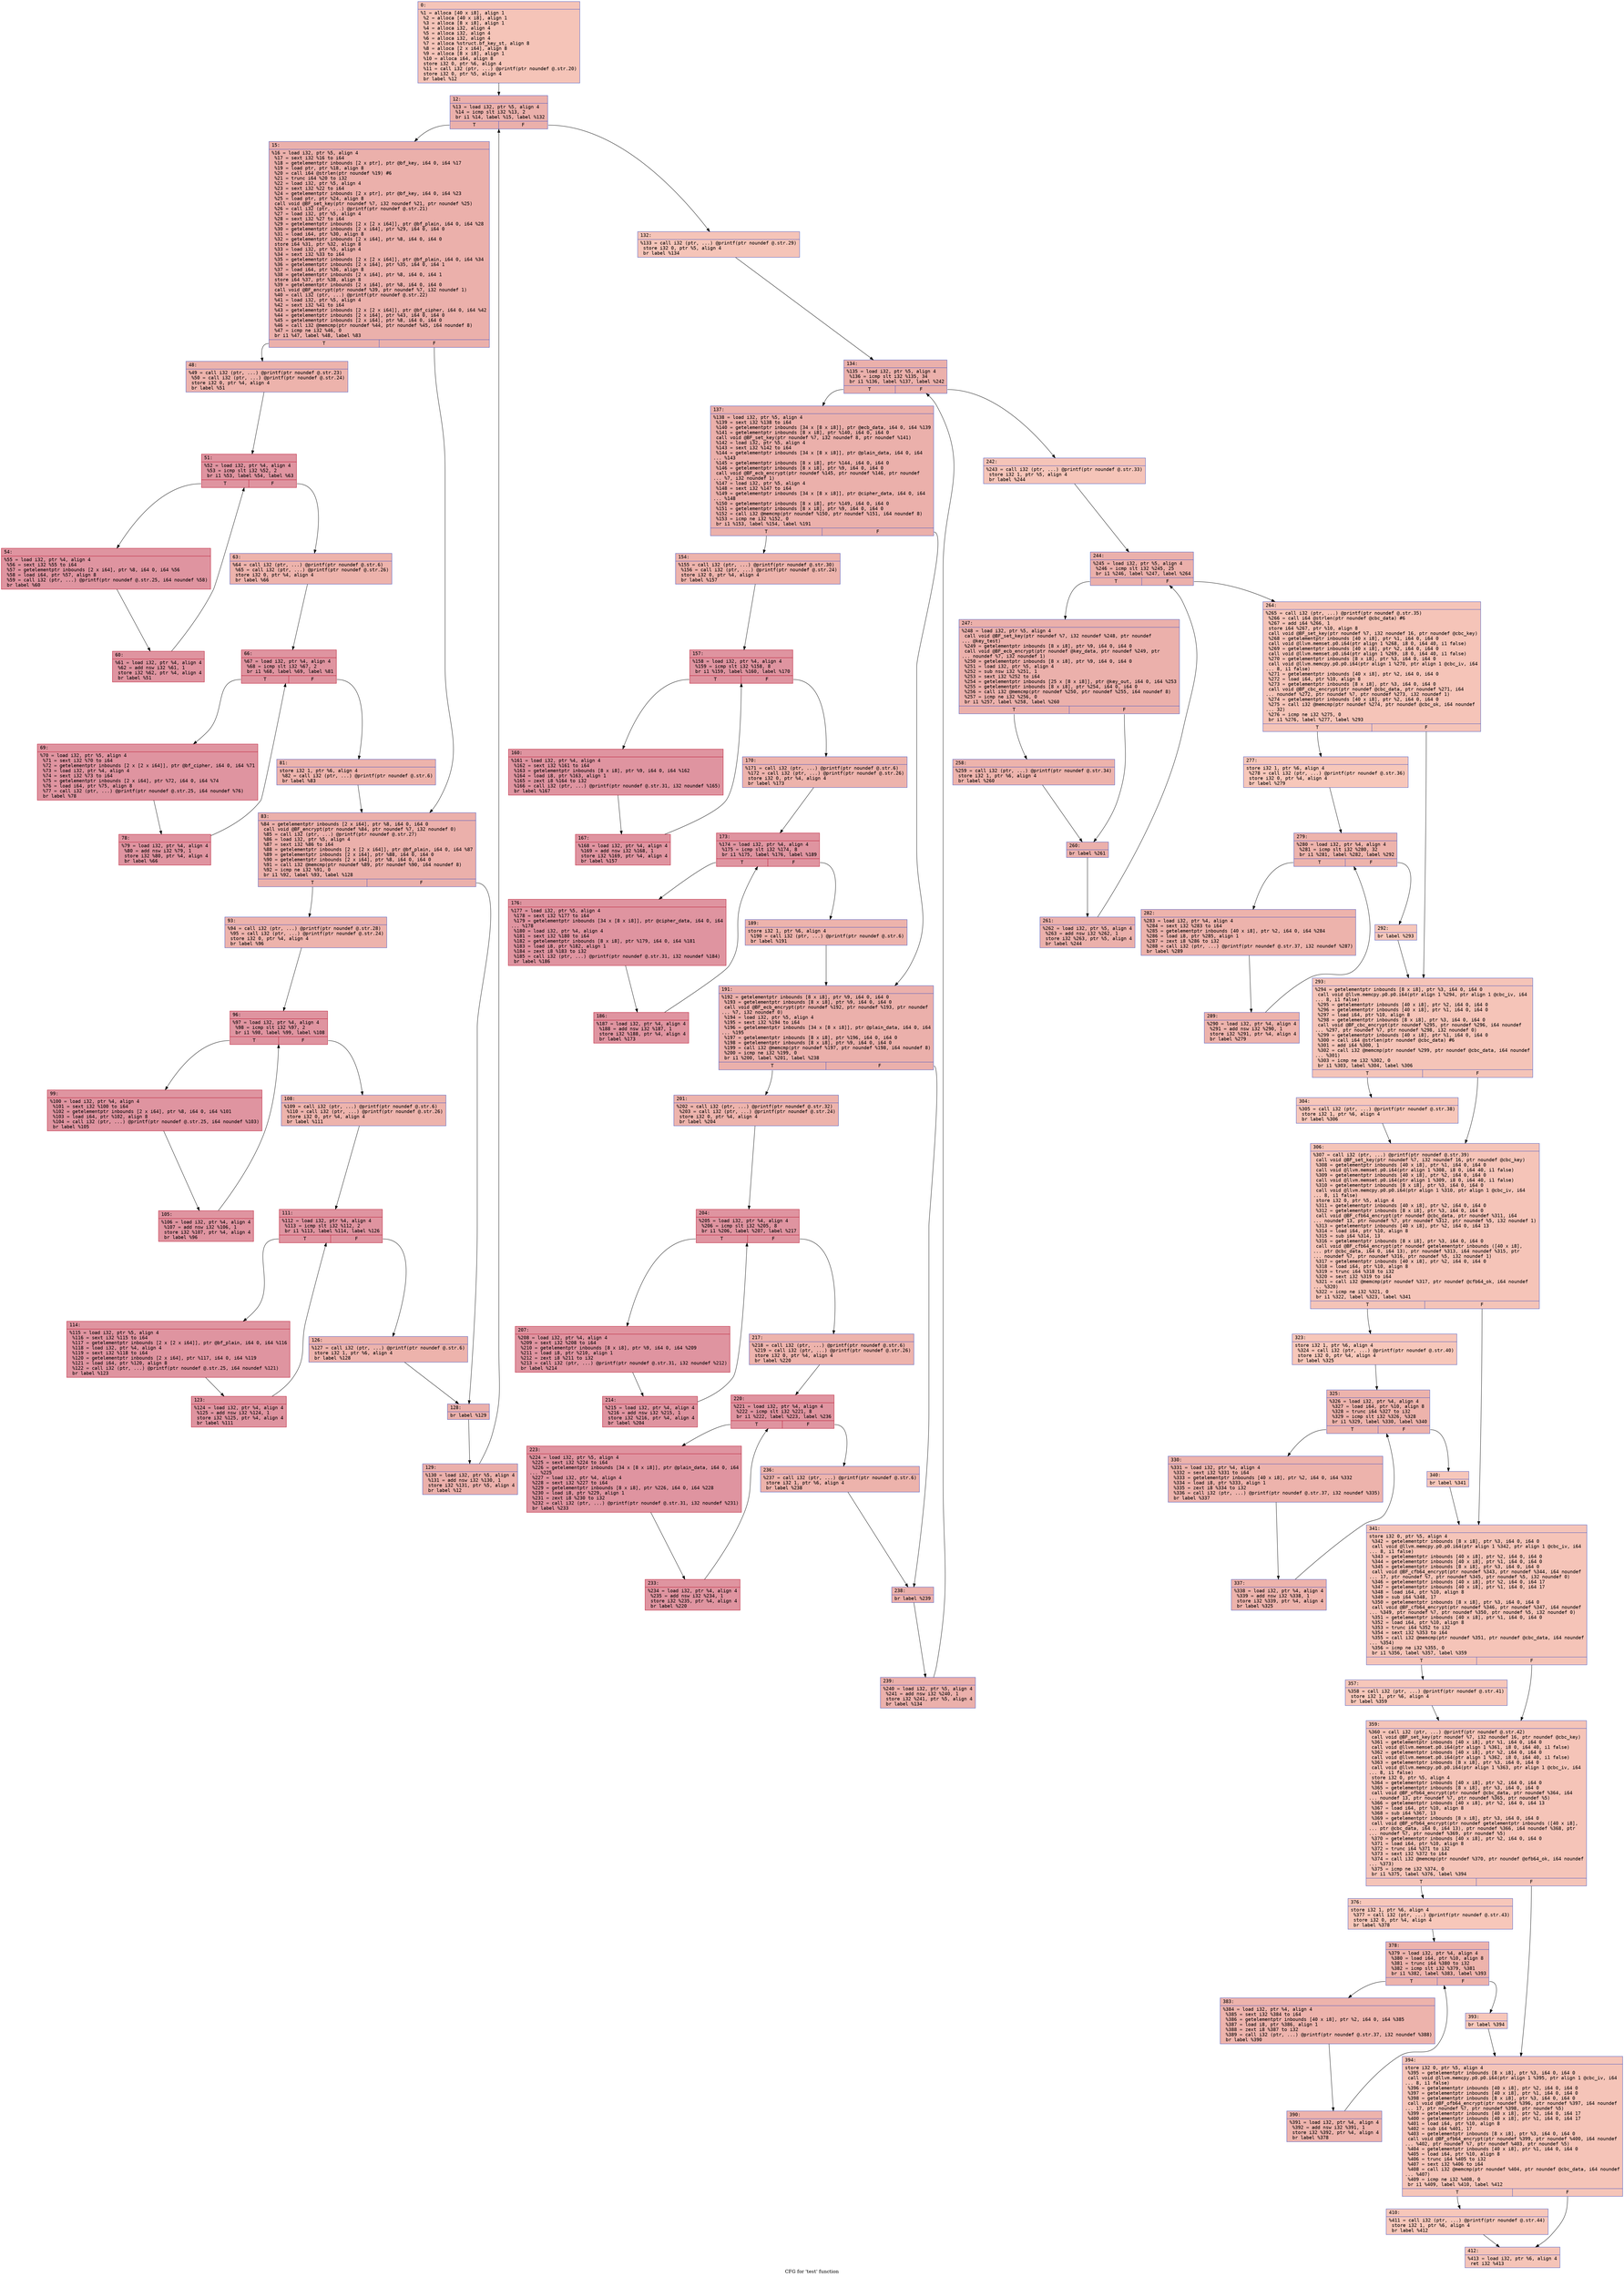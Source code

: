 digraph "CFG for 'test' function" {
	label="CFG for 'test' function";

	Node0x6000020972f0 [shape=record,color="#3d50c3ff", style=filled, fillcolor="#e97a5f70" fontname="Courier",label="{0:\l|  %1 = alloca [40 x i8], align 1\l  %2 = alloca [40 x i8], align 1\l  %3 = alloca [8 x i8], align 1\l  %4 = alloca i32, align 4\l  %5 = alloca i32, align 4\l  %6 = alloca i32, align 4\l  %7 = alloca %struct.bf_key_st, align 8\l  %8 = alloca [2 x i64], align 8\l  %9 = alloca [8 x i8], align 1\l  %10 = alloca i64, align 8\l  store i32 0, ptr %6, align 4\l  %11 = call i32 (ptr, ...) @printf(ptr noundef @.str.20)\l  store i32 0, ptr %5, align 4\l  br label %12\l}"];
	Node0x6000020972f0 -> Node0x600002097340[tooltip="0 -> 12\nProbability 100.00%" ];
	Node0x600002097340 [shape=record,color="#3d50c3ff", style=filled, fillcolor="#d24b4070" fontname="Courier",label="{12:\l|  %13 = load i32, ptr %5, align 4\l  %14 = icmp slt i32 %13, 2\l  br i1 %14, label %15, label %132\l|{<s0>T|<s1>F}}"];
	Node0x600002097340:s0 -> Node0x600002097390[tooltip="12 -> 15\nProbability 96.88%" ];
	Node0x600002097340:s1 -> Node0x600002097a70[tooltip="12 -> 132\nProbability 3.12%" ];
	Node0x600002097390 [shape=record,color="#3d50c3ff", style=filled, fillcolor="#d24b4070" fontname="Courier",label="{15:\l|  %16 = load i32, ptr %5, align 4\l  %17 = sext i32 %16 to i64\l  %18 = getelementptr inbounds [2 x ptr], ptr @bf_key, i64 0, i64 %17\l  %19 = load ptr, ptr %18, align 8\l  %20 = call i64 @strlen(ptr noundef %19) #6\l  %21 = trunc i64 %20 to i32\l  %22 = load i32, ptr %5, align 4\l  %23 = sext i32 %22 to i64\l  %24 = getelementptr inbounds [2 x ptr], ptr @bf_key, i64 0, i64 %23\l  %25 = load ptr, ptr %24, align 8\l  call void @BF_set_key(ptr noundef %7, i32 noundef %21, ptr noundef %25)\l  %26 = call i32 (ptr, ...) @printf(ptr noundef @.str.21)\l  %27 = load i32, ptr %5, align 4\l  %28 = sext i32 %27 to i64\l  %29 = getelementptr inbounds [2 x [2 x i64]], ptr @bf_plain, i64 0, i64 %28\l  %30 = getelementptr inbounds [2 x i64], ptr %29, i64 0, i64 0\l  %31 = load i64, ptr %30, align 8\l  %32 = getelementptr inbounds [2 x i64], ptr %8, i64 0, i64 0\l  store i64 %31, ptr %32, align 8\l  %33 = load i32, ptr %5, align 4\l  %34 = sext i32 %33 to i64\l  %35 = getelementptr inbounds [2 x [2 x i64]], ptr @bf_plain, i64 0, i64 %34\l  %36 = getelementptr inbounds [2 x i64], ptr %35, i64 0, i64 1\l  %37 = load i64, ptr %36, align 8\l  %38 = getelementptr inbounds [2 x i64], ptr %8, i64 0, i64 1\l  store i64 %37, ptr %38, align 8\l  %39 = getelementptr inbounds [2 x i64], ptr %8, i64 0, i64 0\l  call void @BF_encrypt(ptr noundef %39, ptr noundef %7, i32 noundef 1)\l  %40 = call i32 (ptr, ...) @printf(ptr noundef @.str.22)\l  %41 = load i32, ptr %5, align 4\l  %42 = sext i32 %41 to i64\l  %43 = getelementptr inbounds [2 x [2 x i64]], ptr @bf_cipher, i64 0, i64 %42\l  %44 = getelementptr inbounds [2 x i64], ptr %43, i64 0, i64 0\l  %45 = getelementptr inbounds [2 x i64], ptr %8, i64 0, i64 0\l  %46 = call i32 @memcmp(ptr noundef %44, ptr noundef %45, i64 noundef 8)\l  %47 = icmp ne i32 %46, 0\l  br i1 %47, label %48, label %83\l|{<s0>T|<s1>F}}"];
	Node0x600002097390:s0 -> Node0x6000020973e0[tooltip="15 -> 48\nProbability 62.50%" ];
	Node0x600002097390:s1 -> Node0x6000020976b0[tooltip="15 -> 83\nProbability 37.50%" ];
	Node0x6000020973e0 [shape=record,color="#3d50c3ff", style=filled, fillcolor="#d6524470" fontname="Courier",label="{48:\l|  %49 = call i32 (ptr, ...) @printf(ptr noundef @.str.23)\l  %50 = call i32 (ptr, ...) @printf(ptr noundef @.str.24)\l  store i32 0, ptr %4, align 4\l  br label %51\l}"];
	Node0x6000020973e0 -> Node0x600002097430[tooltip="48 -> 51\nProbability 100.00%" ];
	Node0x600002097430 [shape=record,color="#b70d28ff", style=filled, fillcolor="#b70d2870" fontname="Courier",label="{51:\l|  %52 = load i32, ptr %4, align 4\l  %53 = icmp slt i32 %52, 2\l  br i1 %53, label %54, label %63\l|{<s0>T|<s1>F}}"];
	Node0x600002097430:s0 -> Node0x600002097480[tooltip="51 -> 54\nProbability 96.88%" ];
	Node0x600002097430:s1 -> Node0x600002097520[tooltip="51 -> 63\nProbability 3.12%" ];
	Node0x600002097480 [shape=record,color="#b70d28ff", style=filled, fillcolor="#b70d2870" fontname="Courier",label="{54:\l|  %55 = load i32, ptr %4, align 4\l  %56 = sext i32 %55 to i64\l  %57 = getelementptr inbounds [2 x i64], ptr %8, i64 0, i64 %56\l  %58 = load i64, ptr %57, align 8\l  %59 = call i32 (ptr, ...) @printf(ptr noundef @.str.25, i64 noundef %58)\l  br label %60\l}"];
	Node0x600002097480 -> Node0x6000020974d0[tooltip="54 -> 60\nProbability 100.00%" ];
	Node0x6000020974d0 [shape=record,color="#b70d28ff", style=filled, fillcolor="#b70d2870" fontname="Courier",label="{60:\l|  %61 = load i32, ptr %4, align 4\l  %62 = add nsw i32 %61, 1\l  store i32 %62, ptr %4, align 4\l  br label %51\l}"];
	Node0x6000020974d0 -> Node0x600002097430[tooltip="60 -> 51\nProbability 100.00%" ];
	Node0x600002097520 [shape=record,color="#3d50c3ff", style=filled, fillcolor="#d6524470" fontname="Courier",label="{63:\l|  %64 = call i32 (ptr, ...) @printf(ptr noundef @.str.6)\l  %65 = call i32 (ptr, ...) @printf(ptr noundef @.str.26)\l  store i32 0, ptr %4, align 4\l  br label %66\l}"];
	Node0x600002097520 -> Node0x600002097570[tooltip="63 -> 66\nProbability 100.00%" ];
	Node0x600002097570 [shape=record,color="#b70d28ff", style=filled, fillcolor="#b70d2870" fontname="Courier",label="{66:\l|  %67 = load i32, ptr %4, align 4\l  %68 = icmp slt i32 %67, 2\l  br i1 %68, label %69, label %81\l|{<s0>T|<s1>F}}"];
	Node0x600002097570:s0 -> Node0x6000020975c0[tooltip="66 -> 69\nProbability 96.88%" ];
	Node0x600002097570:s1 -> Node0x600002097660[tooltip="66 -> 81\nProbability 3.12%" ];
	Node0x6000020975c0 [shape=record,color="#b70d28ff", style=filled, fillcolor="#b70d2870" fontname="Courier",label="{69:\l|  %70 = load i32, ptr %5, align 4\l  %71 = sext i32 %70 to i64\l  %72 = getelementptr inbounds [2 x [2 x i64]], ptr @bf_cipher, i64 0, i64 %71\l  %73 = load i32, ptr %4, align 4\l  %74 = sext i32 %73 to i64\l  %75 = getelementptr inbounds [2 x i64], ptr %72, i64 0, i64 %74\l  %76 = load i64, ptr %75, align 8\l  %77 = call i32 (ptr, ...) @printf(ptr noundef @.str.25, i64 noundef %76)\l  br label %78\l}"];
	Node0x6000020975c0 -> Node0x600002097610[tooltip="69 -> 78\nProbability 100.00%" ];
	Node0x600002097610 [shape=record,color="#b70d28ff", style=filled, fillcolor="#b70d2870" fontname="Courier",label="{78:\l|  %79 = load i32, ptr %4, align 4\l  %80 = add nsw i32 %79, 1\l  store i32 %80, ptr %4, align 4\l  br label %66\l}"];
	Node0x600002097610 -> Node0x600002097570[tooltip="78 -> 66\nProbability 100.00%" ];
	Node0x600002097660 [shape=record,color="#3d50c3ff", style=filled, fillcolor="#d6524470" fontname="Courier",label="{81:\l|  store i32 1, ptr %6, align 4\l  %82 = call i32 (ptr, ...) @printf(ptr noundef @.str.6)\l  br label %83\l}"];
	Node0x600002097660 -> Node0x6000020976b0[tooltip="81 -> 83\nProbability 100.00%" ];
	Node0x6000020976b0 [shape=record,color="#3d50c3ff", style=filled, fillcolor="#d24b4070" fontname="Courier",label="{83:\l|  %84 = getelementptr inbounds [2 x i64], ptr %8, i64 0, i64 0\l  call void @BF_encrypt(ptr noundef %84, ptr noundef %7, i32 noundef 0)\l  %85 = call i32 (ptr, ...) @printf(ptr noundef @.str.27)\l  %86 = load i32, ptr %5, align 4\l  %87 = sext i32 %86 to i64\l  %88 = getelementptr inbounds [2 x [2 x i64]], ptr @bf_plain, i64 0, i64 %87\l  %89 = getelementptr inbounds [2 x i64], ptr %88, i64 0, i64 0\l  %90 = getelementptr inbounds [2 x i64], ptr %8, i64 0, i64 0\l  %91 = call i32 @memcmp(ptr noundef %89, ptr noundef %90, i64 noundef 8)\l  %92 = icmp ne i32 %91, 0\l  br i1 %92, label %93, label %128\l|{<s0>T|<s1>F}}"];
	Node0x6000020976b0:s0 -> Node0x600002097700[tooltip="83 -> 93\nProbability 62.50%" ];
	Node0x6000020976b0:s1 -> Node0x6000020979d0[tooltip="83 -> 128\nProbability 37.50%" ];
	Node0x600002097700 [shape=record,color="#3d50c3ff", style=filled, fillcolor="#d6524470" fontname="Courier",label="{93:\l|  %94 = call i32 (ptr, ...) @printf(ptr noundef @.str.28)\l  %95 = call i32 (ptr, ...) @printf(ptr noundef @.str.24)\l  store i32 0, ptr %4, align 4\l  br label %96\l}"];
	Node0x600002097700 -> Node0x600002097750[tooltip="93 -> 96\nProbability 100.00%" ];
	Node0x600002097750 [shape=record,color="#b70d28ff", style=filled, fillcolor="#b70d2870" fontname="Courier",label="{96:\l|  %97 = load i32, ptr %4, align 4\l  %98 = icmp slt i32 %97, 2\l  br i1 %98, label %99, label %108\l|{<s0>T|<s1>F}}"];
	Node0x600002097750:s0 -> Node0x6000020977a0[tooltip="96 -> 99\nProbability 96.88%" ];
	Node0x600002097750:s1 -> Node0x600002097840[tooltip="96 -> 108\nProbability 3.12%" ];
	Node0x6000020977a0 [shape=record,color="#b70d28ff", style=filled, fillcolor="#b70d2870" fontname="Courier",label="{99:\l|  %100 = load i32, ptr %4, align 4\l  %101 = sext i32 %100 to i64\l  %102 = getelementptr inbounds [2 x i64], ptr %8, i64 0, i64 %101\l  %103 = load i64, ptr %102, align 8\l  %104 = call i32 (ptr, ...) @printf(ptr noundef @.str.25, i64 noundef %103)\l  br label %105\l}"];
	Node0x6000020977a0 -> Node0x6000020977f0[tooltip="99 -> 105\nProbability 100.00%" ];
	Node0x6000020977f0 [shape=record,color="#b70d28ff", style=filled, fillcolor="#b70d2870" fontname="Courier",label="{105:\l|  %106 = load i32, ptr %4, align 4\l  %107 = add nsw i32 %106, 1\l  store i32 %107, ptr %4, align 4\l  br label %96\l}"];
	Node0x6000020977f0 -> Node0x600002097750[tooltip="105 -> 96\nProbability 100.00%" ];
	Node0x600002097840 [shape=record,color="#3d50c3ff", style=filled, fillcolor="#d6524470" fontname="Courier",label="{108:\l|  %109 = call i32 (ptr, ...) @printf(ptr noundef @.str.6)\l  %110 = call i32 (ptr, ...) @printf(ptr noundef @.str.26)\l  store i32 0, ptr %4, align 4\l  br label %111\l}"];
	Node0x600002097840 -> Node0x600002097890[tooltip="108 -> 111\nProbability 100.00%" ];
	Node0x600002097890 [shape=record,color="#b70d28ff", style=filled, fillcolor="#b70d2870" fontname="Courier",label="{111:\l|  %112 = load i32, ptr %4, align 4\l  %113 = icmp slt i32 %112, 2\l  br i1 %113, label %114, label %126\l|{<s0>T|<s1>F}}"];
	Node0x600002097890:s0 -> Node0x6000020978e0[tooltip="111 -> 114\nProbability 96.88%" ];
	Node0x600002097890:s1 -> Node0x600002097980[tooltip="111 -> 126\nProbability 3.12%" ];
	Node0x6000020978e0 [shape=record,color="#b70d28ff", style=filled, fillcolor="#b70d2870" fontname="Courier",label="{114:\l|  %115 = load i32, ptr %5, align 4\l  %116 = sext i32 %115 to i64\l  %117 = getelementptr inbounds [2 x [2 x i64]], ptr @bf_plain, i64 0, i64 %116\l  %118 = load i32, ptr %4, align 4\l  %119 = sext i32 %118 to i64\l  %120 = getelementptr inbounds [2 x i64], ptr %117, i64 0, i64 %119\l  %121 = load i64, ptr %120, align 8\l  %122 = call i32 (ptr, ...) @printf(ptr noundef @.str.25, i64 noundef %121)\l  br label %123\l}"];
	Node0x6000020978e0 -> Node0x600002097930[tooltip="114 -> 123\nProbability 100.00%" ];
	Node0x600002097930 [shape=record,color="#b70d28ff", style=filled, fillcolor="#b70d2870" fontname="Courier",label="{123:\l|  %124 = load i32, ptr %4, align 4\l  %125 = add nsw i32 %124, 1\l  store i32 %125, ptr %4, align 4\l  br label %111\l}"];
	Node0x600002097930 -> Node0x600002097890[tooltip="123 -> 111\nProbability 100.00%" ];
	Node0x600002097980 [shape=record,color="#3d50c3ff", style=filled, fillcolor="#d6524470" fontname="Courier",label="{126:\l|  %127 = call i32 (ptr, ...) @printf(ptr noundef @.str.6)\l  store i32 1, ptr %6, align 4\l  br label %128\l}"];
	Node0x600002097980 -> Node0x6000020979d0[tooltip="126 -> 128\nProbability 100.00%" ];
	Node0x6000020979d0 [shape=record,color="#3d50c3ff", style=filled, fillcolor="#d24b4070" fontname="Courier",label="{128:\l|  br label %129\l}"];
	Node0x6000020979d0 -> Node0x600002097a20[tooltip="128 -> 129\nProbability 100.00%" ];
	Node0x600002097a20 [shape=record,color="#3d50c3ff", style=filled, fillcolor="#d24b4070" fontname="Courier",label="{129:\l|  %130 = load i32, ptr %5, align 4\l  %131 = add nsw i32 %130, 1\l  store i32 %131, ptr %5, align 4\l  br label %12\l}"];
	Node0x600002097a20 -> Node0x600002097340[tooltip="129 -> 12\nProbability 100.00%" ];
	Node0x600002097a70 [shape=record,color="#3d50c3ff", style=filled, fillcolor="#e97a5f70" fontname="Courier",label="{132:\l|  %133 = call i32 (ptr, ...) @printf(ptr noundef @.str.29)\l  store i32 0, ptr %5, align 4\l  br label %134\l}"];
	Node0x600002097a70 -> Node0x600002097ac0[tooltip="132 -> 134\nProbability 100.00%" ];
	Node0x600002097ac0 [shape=record,color="#3d50c3ff", style=filled, fillcolor="#d24b4070" fontname="Courier",label="{134:\l|  %135 = load i32, ptr %5, align 4\l  %136 = icmp slt i32 %135, 34\l  br i1 %136, label %137, label %242\l|{<s0>T|<s1>F}}"];
	Node0x600002097ac0:s0 -> Node0x600002097b10[tooltip="134 -> 137\nProbability 96.88%" ];
	Node0x600002097ac0:s1 -> Node0x600002090230[tooltip="134 -> 242\nProbability 3.12%" ];
	Node0x600002097b10 [shape=record,color="#3d50c3ff", style=filled, fillcolor="#d24b4070" fontname="Courier",label="{137:\l|  %138 = load i32, ptr %5, align 4\l  %139 = sext i32 %138 to i64\l  %140 = getelementptr inbounds [34 x [8 x i8]], ptr @ecb_data, i64 0, i64 %139\l  %141 = getelementptr inbounds [8 x i8], ptr %140, i64 0, i64 0\l  call void @BF_set_key(ptr noundef %7, i32 noundef 8, ptr noundef %141)\l  %142 = load i32, ptr %5, align 4\l  %143 = sext i32 %142 to i64\l  %144 = getelementptr inbounds [34 x [8 x i8]], ptr @plain_data, i64 0, i64\l... %143\l  %145 = getelementptr inbounds [8 x i8], ptr %144, i64 0, i64 0\l  %146 = getelementptr inbounds [8 x i8], ptr %9, i64 0, i64 0\l  call void @BF_ecb_encrypt(ptr noundef %145, ptr noundef %146, ptr noundef\l... %7, i32 noundef 1)\l  %147 = load i32, ptr %5, align 4\l  %148 = sext i32 %147 to i64\l  %149 = getelementptr inbounds [34 x [8 x i8]], ptr @cipher_data, i64 0, i64\l... %148\l  %150 = getelementptr inbounds [8 x i8], ptr %149, i64 0, i64 0\l  %151 = getelementptr inbounds [8 x i8], ptr %9, i64 0, i64 0\l  %152 = call i32 @memcmp(ptr noundef %150, ptr noundef %151, i64 noundef 8)\l  %153 = icmp ne i32 %152, 0\l  br i1 %153, label %154, label %191\l|{<s0>T|<s1>F}}"];
	Node0x600002097b10:s0 -> Node0x600002097b60[tooltip="137 -> 154\nProbability 62.50%" ];
	Node0x600002097b10:s1 -> Node0x600002097e30[tooltip="137 -> 191\nProbability 37.50%" ];
	Node0x600002097b60 [shape=record,color="#3d50c3ff", style=filled, fillcolor="#d6524470" fontname="Courier",label="{154:\l|  %155 = call i32 (ptr, ...) @printf(ptr noundef @.str.30)\l  %156 = call i32 (ptr, ...) @printf(ptr noundef @.str.24)\l  store i32 0, ptr %4, align 4\l  br label %157\l}"];
	Node0x600002097b60 -> Node0x600002097bb0[tooltip="154 -> 157\nProbability 100.00%" ];
	Node0x600002097bb0 [shape=record,color="#b70d28ff", style=filled, fillcolor="#b70d2870" fontname="Courier",label="{157:\l|  %158 = load i32, ptr %4, align 4\l  %159 = icmp slt i32 %158, 8\l  br i1 %159, label %160, label %170\l|{<s0>T|<s1>F}}"];
	Node0x600002097bb0:s0 -> Node0x600002097c00[tooltip="157 -> 160\nProbability 96.88%" ];
	Node0x600002097bb0:s1 -> Node0x600002097ca0[tooltip="157 -> 170\nProbability 3.12%" ];
	Node0x600002097c00 [shape=record,color="#b70d28ff", style=filled, fillcolor="#b70d2870" fontname="Courier",label="{160:\l|  %161 = load i32, ptr %4, align 4\l  %162 = sext i32 %161 to i64\l  %163 = getelementptr inbounds [8 x i8], ptr %9, i64 0, i64 %162\l  %164 = load i8, ptr %163, align 1\l  %165 = zext i8 %164 to i32\l  %166 = call i32 (ptr, ...) @printf(ptr noundef @.str.31, i32 noundef %165)\l  br label %167\l}"];
	Node0x600002097c00 -> Node0x600002097c50[tooltip="160 -> 167\nProbability 100.00%" ];
	Node0x600002097c50 [shape=record,color="#b70d28ff", style=filled, fillcolor="#b70d2870" fontname="Courier",label="{167:\l|  %168 = load i32, ptr %4, align 4\l  %169 = add nsw i32 %168, 1\l  store i32 %169, ptr %4, align 4\l  br label %157\l}"];
	Node0x600002097c50 -> Node0x600002097bb0[tooltip="167 -> 157\nProbability 100.00%" ];
	Node0x600002097ca0 [shape=record,color="#3d50c3ff", style=filled, fillcolor="#d6524470" fontname="Courier",label="{170:\l|  %171 = call i32 (ptr, ...) @printf(ptr noundef @.str.6)\l  %172 = call i32 (ptr, ...) @printf(ptr noundef @.str.26)\l  store i32 0, ptr %4, align 4\l  br label %173\l}"];
	Node0x600002097ca0 -> Node0x600002097cf0[tooltip="170 -> 173\nProbability 100.00%" ];
	Node0x600002097cf0 [shape=record,color="#b70d28ff", style=filled, fillcolor="#b70d2870" fontname="Courier",label="{173:\l|  %174 = load i32, ptr %4, align 4\l  %175 = icmp slt i32 %174, 8\l  br i1 %175, label %176, label %189\l|{<s0>T|<s1>F}}"];
	Node0x600002097cf0:s0 -> Node0x600002097d40[tooltip="173 -> 176\nProbability 96.88%" ];
	Node0x600002097cf0:s1 -> Node0x600002097de0[tooltip="173 -> 189\nProbability 3.12%" ];
	Node0x600002097d40 [shape=record,color="#b70d28ff", style=filled, fillcolor="#b70d2870" fontname="Courier",label="{176:\l|  %177 = load i32, ptr %5, align 4\l  %178 = sext i32 %177 to i64\l  %179 = getelementptr inbounds [34 x [8 x i8]], ptr @cipher_data, i64 0, i64\l... %178\l  %180 = load i32, ptr %4, align 4\l  %181 = sext i32 %180 to i64\l  %182 = getelementptr inbounds [8 x i8], ptr %179, i64 0, i64 %181\l  %183 = load i8, ptr %182, align 1\l  %184 = zext i8 %183 to i32\l  %185 = call i32 (ptr, ...) @printf(ptr noundef @.str.31, i32 noundef %184)\l  br label %186\l}"];
	Node0x600002097d40 -> Node0x600002097d90[tooltip="176 -> 186\nProbability 100.00%" ];
	Node0x600002097d90 [shape=record,color="#b70d28ff", style=filled, fillcolor="#b70d2870" fontname="Courier",label="{186:\l|  %187 = load i32, ptr %4, align 4\l  %188 = add nsw i32 %187, 1\l  store i32 %188, ptr %4, align 4\l  br label %173\l}"];
	Node0x600002097d90 -> Node0x600002097cf0[tooltip="186 -> 173\nProbability 100.00%" ];
	Node0x600002097de0 [shape=record,color="#3d50c3ff", style=filled, fillcolor="#d6524470" fontname="Courier",label="{189:\l|  store i32 1, ptr %6, align 4\l  %190 = call i32 (ptr, ...) @printf(ptr noundef @.str.6)\l  br label %191\l}"];
	Node0x600002097de0 -> Node0x600002097e30[tooltip="189 -> 191\nProbability 100.00%" ];
	Node0x600002097e30 [shape=record,color="#3d50c3ff", style=filled, fillcolor="#d24b4070" fontname="Courier",label="{191:\l|  %192 = getelementptr inbounds [8 x i8], ptr %9, i64 0, i64 0\l  %193 = getelementptr inbounds [8 x i8], ptr %9, i64 0, i64 0\l  call void @BF_ecb_encrypt(ptr noundef %192, ptr noundef %193, ptr noundef\l... %7, i32 noundef 0)\l  %194 = load i32, ptr %5, align 4\l  %195 = sext i32 %194 to i64\l  %196 = getelementptr inbounds [34 x [8 x i8]], ptr @plain_data, i64 0, i64\l... %195\l  %197 = getelementptr inbounds [8 x i8], ptr %196, i64 0, i64 0\l  %198 = getelementptr inbounds [8 x i8], ptr %9, i64 0, i64 0\l  %199 = call i32 @memcmp(ptr noundef %197, ptr noundef %198, i64 noundef 8)\l  %200 = icmp ne i32 %199, 0\l  br i1 %200, label %201, label %238\l|{<s0>T|<s1>F}}"];
	Node0x600002097e30:s0 -> Node0x600002097e80[tooltip="191 -> 201\nProbability 62.50%" ];
	Node0x600002097e30:s1 -> Node0x600002090190[tooltip="191 -> 238\nProbability 37.50%" ];
	Node0x600002097e80 [shape=record,color="#3d50c3ff", style=filled, fillcolor="#d6524470" fontname="Courier",label="{201:\l|  %202 = call i32 (ptr, ...) @printf(ptr noundef @.str.32)\l  %203 = call i32 (ptr, ...) @printf(ptr noundef @.str.24)\l  store i32 0, ptr %4, align 4\l  br label %204\l}"];
	Node0x600002097e80 -> Node0x600002097ed0[tooltip="201 -> 204\nProbability 100.00%" ];
	Node0x600002097ed0 [shape=record,color="#b70d28ff", style=filled, fillcolor="#b70d2870" fontname="Courier",label="{204:\l|  %205 = load i32, ptr %4, align 4\l  %206 = icmp slt i32 %205, 8\l  br i1 %206, label %207, label %217\l|{<s0>T|<s1>F}}"];
	Node0x600002097ed0:s0 -> Node0x600002097f20[tooltip="204 -> 207\nProbability 96.88%" ];
	Node0x600002097ed0:s1 -> Node0x600002090000[tooltip="204 -> 217\nProbability 3.12%" ];
	Node0x600002097f20 [shape=record,color="#b70d28ff", style=filled, fillcolor="#b70d2870" fontname="Courier",label="{207:\l|  %208 = load i32, ptr %4, align 4\l  %209 = sext i32 %208 to i64\l  %210 = getelementptr inbounds [8 x i8], ptr %9, i64 0, i64 %209\l  %211 = load i8, ptr %210, align 1\l  %212 = zext i8 %211 to i32\l  %213 = call i32 (ptr, ...) @printf(ptr noundef @.str.31, i32 noundef %212)\l  br label %214\l}"];
	Node0x600002097f20 -> Node0x600002097f70[tooltip="207 -> 214\nProbability 100.00%" ];
	Node0x600002097f70 [shape=record,color="#b70d28ff", style=filled, fillcolor="#b70d2870" fontname="Courier",label="{214:\l|  %215 = load i32, ptr %4, align 4\l  %216 = add nsw i32 %215, 1\l  store i32 %216, ptr %4, align 4\l  br label %204\l}"];
	Node0x600002097f70 -> Node0x600002097ed0[tooltip="214 -> 204\nProbability 100.00%" ];
	Node0x600002090000 [shape=record,color="#3d50c3ff", style=filled, fillcolor="#d6524470" fontname="Courier",label="{217:\l|  %218 = call i32 (ptr, ...) @printf(ptr noundef @.str.6)\l  %219 = call i32 (ptr, ...) @printf(ptr noundef @.str.26)\l  store i32 0, ptr %4, align 4\l  br label %220\l}"];
	Node0x600002090000 -> Node0x600002090050[tooltip="217 -> 220\nProbability 100.00%" ];
	Node0x600002090050 [shape=record,color="#b70d28ff", style=filled, fillcolor="#b70d2870" fontname="Courier",label="{220:\l|  %221 = load i32, ptr %4, align 4\l  %222 = icmp slt i32 %221, 8\l  br i1 %222, label %223, label %236\l|{<s0>T|<s1>F}}"];
	Node0x600002090050:s0 -> Node0x6000020900a0[tooltip="220 -> 223\nProbability 96.88%" ];
	Node0x600002090050:s1 -> Node0x600002090140[tooltip="220 -> 236\nProbability 3.12%" ];
	Node0x6000020900a0 [shape=record,color="#b70d28ff", style=filled, fillcolor="#b70d2870" fontname="Courier",label="{223:\l|  %224 = load i32, ptr %5, align 4\l  %225 = sext i32 %224 to i64\l  %226 = getelementptr inbounds [34 x [8 x i8]], ptr @plain_data, i64 0, i64\l... %225\l  %227 = load i32, ptr %4, align 4\l  %228 = sext i32 %227 to i64\l  %229 = getelementptr inbounds [8 x i8], ptr %226, i64 0, i64 %228\l  %230 = load i8, ptr %229, align 1\l  %231 = zext i8 %230 to i32\l  %232 = call i32 (ptr, ...) @printf(ptr noundef @.str.31, i32 noundef %231)\l  br label %233\l}"];
	Node0x6000020900a0 -> Node0x6000020900f0[tooltip="223 -> 233\nProbability 100.00%" ];
	Node0x6000020900f0 [shape=record,color="#b70d28ff", style=filled, fillcolor="#b70d2870" fontname="Courier",label="{233:\l|  %234 = load i32, ptr %4, align 4\l  %235 = add nsw i32 %234, 1\l  store i32 %235, ptr %4, align 4\l  br label %220\l}"];
	Node0x6000020900f0 -> Node0x600002090050[tooltip="233 -> 220\nProbability 100.00%" ];
	Node0x600002090140 [shape=record,color="#3d50c3ff", style=filled, fillcolor="#d6524470" fontname="Courier",label="{236:\l|  %237 = call i32 (ptr, ...) @printf(ptr noundef @.str.6)\l  store i32 1, ptr %6, align 4\l  br label %238\l}"];
	Node0x600002090140 -> Node0x600002090190[tooltip="236 -> 238\nProbability 100.00%" ];
	Node0x600002090190 [shape=record,color="#3d50c3ff", style=filled, fillcolor="#d24b4070" fontname="Courier",label="{238:\l|  br label %239\l}"];
	Node0x600002090190 -> Node0x6000020901e0[tooltip="238 -> 239\nProbability 100.00%" ];
	Node0x6000020901e0 [shape=record,color="#3d50c3ff", style=filled, fillcolor="#d24b4070" fontname="Courier",label="{239:\l|  %240 = load i32, ptr %5, align 4\l  %241 = add nsw i32 %240, 1\l  store i32 %241, ptr %5, align 4\l  br label %134\l}"];
	Node0x6000020901e0 -> Node0x600002097ac0[tooltip="239 -> 134\nProbability 100.00%" ];
	Node0x600002090230 [shape=record,color="#3d50c3ff", style=filled, fillcolor="#e97a5f70" fontname="Courier",label="{242:\l|  %243 = call i32 (ptr, ...) @printf(ptr noundef @.str.33)\l  store i32 1, ptr %5, align 4\l  br label %244\l}"];
	Node0x600002090230 -> Node0x600002090280[tooltip="242 -> 244\nProbability 100.00%" ];
	Node0x600002090280 [shape=record,color="#3d50c3ff", style=filled, fillcolor="#d24b4070" fontname="Courier",label="{244:\l|  %245 = load i32, ptr %5, align 4\l  %246 = icmp slt i32 %245, 25\l  br i1 %246, label %247, label %264\l|{<s0>T|<s1>F}}"];
	Node0x600002090280:s0 -> Node0x6000020902d0[tooltip="244 -> 247\nProbability 96.88%" ];
	Node0x600002090280:s1 -> Node0x600002090410[tooltip="244 -> 264\nProbability 3.12%" ];
	Node0x6000020902d0 [shape=record,color="#3d50c3ff", style=filled, fillcolor="#d24b4070" fontname="Courier",label="{247:\l|  %248 = load i32, ptr %5, align 4\l  call void @BF_set_key(ptr noundef %7, i32 noundef %248, ptr noundef\l... @key_test)\l  %249 = getelementptr inbounds [8 x i8], ptr %9, i64 0, i64 0\l  call void @BF_ecb_encrypt(ptr noundef @key_data, ptr noundef %249, ptr\l... noundef %7, i32 noundef 1)\l  %250 = getelementptr inbounds [8 x i8], ptr %9, i64 0, i64 0\l  %251 = load i32, ptr %5, align 4\l  %252 = sub nsw i32 %251, 1\l  %253 = sext i32 %252 to i64\l  %254 = getelementptr inbounds [25 x [8 x i8]], ptr @key_out, i64 0, i64 %253\l  %255 = getelementptr inbounds [8 x i8], ptr %254, i64 0, i64 0\l  %256 = call i32 @memcmp(ptr noundef %250, ptr noundef %255, i64 noundef 8)\l  %257 = icmp ne i32 %256, 0\l  br i1 %257, label %258, label %260\l|{<s0>T|<s1>F}}"];
	Node0x6000020902d0:s0 -> Node0x600002090320[tooltip="247 -> 258\nProbability 62.50%" ];
	Node0x6000020902d0:s1 -> Node0x600002090370[tooltip="247 -> 260\nProbability 37.50%" ];
	Node0x600002090320 [shape=record,color="#3d50c3ff", style=filled, fillcolor="#d6524470" fontname="Courier",label="{258:\l|  %259 = call i32 (ptr, ...) @printf(ptr noundef @.str.34)\l  store i32 1, ptr %6, align 4\l  br label %260\l}"];
	Node0x600002090320 -> Node0x600002090370[tooltip="258 -> 260\nProbability 100.00%" ];
	Node0x600002090370 [shape=record,color="#3d50c3ff", style=filled, fillcolor="#d24b4070" fontname="Courier",label="{260:\l|  br label %261\l}"];
	Node0x600002090370 -> Node0x6000020903c0[tooltip="260 -> 261\nProbability 100.00%" ];
	Node0x6000020903c0 [shape=record,color="#3d50c3ff", style=filled, fillcolor="#d24b4070" fontname="Courier",label="{261:\l|  %262 = load i32, ptr %5, align 4\l  %263 = add nsw i32 %262, 1\l  store i32 %263, ptr %5, align 4\l  br label %244\l}"];
	Node0x6000020903c0 -> Node0x600002090280[tooltip="261 -> 244\nProbability 100.00%" ];
	Node0x600002090410 [shape=record,color="#3d50c3ff", style=filled, fillcolor="#e97a5f70" fontname="Courier",label="{264:\l|  %265 = call i32 (ptr, ...) @printf(ptr noundef @.str.35)\l  %266 = call i64 @strlen(ptr noundef @cbc_data) #6\l  %267 = add i64 %266, 1\l  store i64 %267, ptr %10, align 8\l  call void @BF_set_key(ptr noundef %7, i32 noundef 16, ptr noundef @cbc_key)\l  %268 = getelementptr inbounds [40 x i8], ptr %1, i64 0, i64 0\l  call void @llvm.memset.p0.i64(ptr align 1 %268, i8 0, i64 40, i1 false)\l  %269 = getelementptr inbounds [40 x i8], ptr %2, i64 0, i64 0\l  call void @llvm.memset.p0.i64(ptr align 1 %269, i8 0, i64 40, i1 false)\l  %270 = getelementptr inbounds [8 x i8], ptr %3, i64 0, i64 0\l  call void @llvm.memcpy.p0.p0.i64(ptr align 1 %270, ptr align 1 @cbc_iv, i64\l... 8, i1 false)\l  %271 = getelementptr inbounds [40 x i8], ptr %2, i64 0, i64 0\l  %272 = load i64, ptr %10, align 8\l  %273 = getelementptr inbounds [8 x i8], ptr %3, i64 0, i64 0\l  call void @BF_cbc_encrypt(ptr noundef @cbc_data, ptr noundef %271, i64\l... noundef %272, ptr noundef %7, ptr noundef %273, i32 noundef 1)\l  %274 = getelementptr inbounds [40 x i8], ptr %2, i64 0, i64 0\l  %275 = call i32 @memcmp(ptr noundef %274, ptr noundef @cbc_ok, i64 noundef\l... 32)\l  %276 = icmp ne i32 %275, 0\l  br i1 %276, label %277, label %293\l|{<s0>T|<s1>F}}"];
	Node0x600002090410:s0 -> Node0x600002090460[tooltip="264 -> 277\nProbability 62.50%" ];
	Node0x600002090410:s1 -> Node0x6000020905f0[tooltip="264 -> 293\nProbability 37.50%" ];
	Node0x600002090460 [shape=record,color="#3d50c3ff", style=filled, fillcolor="#ec7f6370" fontname="Courier",label="{277:\l|  store i32 1, ptr %6, align 4\l  %278 = call i32 (ptr, ...) @printf(ptr noundef @.str.36)\l  store i32 0, ptr %4, align 4\l  br label %279\l}"];
	Node0x600002090460 -> Node0x6000020904b0[tooltip="277 -> 279\nProbability 100.00%" ];
	Node0x6000020904b0 [shape=record,color="#3d50c3ff", style=filled, fillcolor="#d6524470" fontname="Courier",label="{279:\l|  %280 = load i32, ptr %4, align 4\l  %281 = icmp slt i32 %280, 32\l  br i1 %281, label %282, label %292\l|{<s0>T|<s1>F}}"];
	Node0x6000020904b0:s0 -> Node0x600002090500[tooltip="279 -> 282\nProbability 96.88%" ];
	Node0x6000020904b0:s1 -> Node0x6000020905a0[tooltip="279 -> 292\nProbability 3.12%" ];
	Node0x600002090500 [shape=record,color="#3d50c3ff", style=filled, fillcolor="#d6524470" fontname="Courier",label="{282:\l|  %283 = load i32, ptr %4, align 4\l  %284 = sext i32 %283 to i64\l  %285 = getelementptr inbounds [40 x i8], ptr %2, i64 0, i64 %284\l  %286 = load i8, ptr %285, align 1\l  %287 = zext i8 %286 to i32\l  %288 = call i32 (ptr, ...) @printf(ptr noundef @.str.37, i32 noundef %287)\l  br label %289\l}"];
	Node0x600002090500 -> Node0x600002090550[tooltip="282 -> 289\nProbability 100.00%" ];
	Node0x600002090550 [shape=record,color="#3d50c3ff", style=filled, fillcolor="#d6524470" fontname="Courier",label="{289:\l|  %290 = load i32, ptr %4, align 4\l  %291 = add nsw i32 %290, 1\l  store i32 %291, ptr %4, align 4\l  br label %279\l}"];
	Node0x600002090550 -> Node0x6000020904b0[tooltip="289 -> 279\nProbability 100.00%" ];
	Node0x6000020905a0 [shape=record,color="#3d50c3ff", style=filled, fillcolor="#ec7f6370" fontname="Courier",label="{292:\l|  br label %293\l}"];
	Node0x6000020905a0 -> Node0x6000020905f0[tooltip="292 -> 293\nProbability 100.00%" ];
	Node0x6000020905f0 [shape=record,color="#3d50c3ff", style=filled, fillcolor="#e97a5f70" fontname="Courier",label="{293:\l|  %294 = getelementptr inbounds [8 x i8], ptr %3, i64 0, i64 0\l  call void @llvm.memcpy.p0.p0.i64(ptr align 1 %294, ptr align 1 @cbc_iv, i64\l... 8, i1 false)\l  %295 = getelementptr inbounds [40 x i8], ptr %2, i64 0, i64 0\l  %296 = getelementptr inbounds [40 x i8], ptr %1, i64 0, i64 0\l  %297 = load i64, ptr %10, align 8\l  %298 = getelementptr inbounds [8 x i8], ptr %3, i64 0, i64 0\l  call void @BF_cbc_encrypt(ptr noundef %295, ptr noundef %296, i64 noundef\l... %297, ptr noundef %7, ptr noundef %298, i32 noundef 0)\l  %299 = getelementptr inbounds [40 x i8], ptr %1, i64 0, i64 0\l  %300 = call i64 @strlen(ptr noundef @cbc_data) #6\l  %301 = add i64 %300, 1\l  %302 = call i32 @memcmp(ptr noundef %299, ptr noundef @cbc_data, i64 noundef\l... %301)\l  %303 = icmp ne i32 %302, 0\l  br i1 %303, label %304, label %306\l|{<s0>T|<s1>F}}"];
	Node0x6000020905f0:s0 -> Node0x600002090640[tooltip="293 -> 304\nProbability 62.50%" ];
	Node0x6000020905f0:s1 -> Node0x600002090690[tooltip="293 -> 306\nProbability 37.50%" ];
	Node0x600002090640 [shape=record,color="#3d50c3ff", style=filled, fillcolor="#ec7f6370" fontname="Courier",label="{304:\l|  %305 = call i32 (ptr, ...) @printf(ptr noundef @.str.38)\l  store i32 1, ptr %6, align 4\l  br label %306\l}"];
	Node0x600002090640 -> Node0x600002090690[tooltip="304 -> 306\nProbability 100.00%" ];
	Node0x600002090690 [shape=record,color="#3d50c3ff", style=filled, fillcolor="#e97a5f70" fontname="Courier",label="{306:\l|  %307 = call i32 (ptr, ...) @printf(ptr noundef @.str.39)\l  call void @BF_set_key(ptr noundef %7, i32 noundef 16, ptr noundef @cbc_key)\l  %308 = getelementptr inbounds [40 x i8], ptr %1, i64 0, i64 0\l  call void @llvm.memset.p0.i64(ptr align 1 %308, i8 0, i64 40, i1 false)\l  %309 = getelementptr inbounds [40 x i8], ptr %2, i64 0, i64 0\l  call void @llvm.memset.p0.i64(ptr align 1 %309, i8 0, i64 40, i1 false)\l  %310 = getelementptr inbounds [8 x i8], ptr %3, i64 0, i64 0\l  call void @llvm.memcpy.p0.p0.i64(ptr align 1 %310, ptr align 1 @cbc_iv, i64\l... 8, i1 false)\l  store i32 0, ptr %5, align 4\l  %311 = getelementptr inbounds [40 x i8], ptr %2, i64 0, i64 0\l  %312 = getelementptr inbounds [8 x i8], ptr %3, i64 0, i64 0\l  call void @BF_cfb64_encrypt(ptr noundef @cbc_data, ptr noundef %311, i64\l... noundef 13, ptr noundef %7, ptr noundef %312, ptr noundef %5, i32 noundef 1)\l  %313 = getelementptr inbounds [40 x i8], ptr %2, i64 0, i64 13\l  %314 = load i64, ptr %10, align 8\l  %315 = sub i64 %314, 13\l  %316 = getelementptr inbounds [8 x i8], ptr %3, i64 0, i64 0\l  call void @BF_cfb64_encrypt(ptr noundef getelementptr inbounds ([40 x i8],\l... ptr @cbc_data, i64 0, i64 13), ptr noundef %313, i64 noundef %315, ptr\l... noundef %7, ptr noundef %316, ptr noundef %5, i32 noundef 1)\l  %317 = getelementptr inbounds [40 x i8], ptr %2, i64 0, i64 0\l  %318 = load i64, ptr %10, align 8\l  %319 = trunc i64 %318 to i32\l  %320 = sext i32 %319 to i64\l  %321 = call i32 @memcmp(ptr noundef %317, ptr noundef @cfb64_ok, i64 noundef\l... %320)\l  %322 = icmp ne i32 %321, 0\l  br i1 %322, label %323, label %341\l|{<s0>T|<s1>F}}"];
	Node0x600002090690:s0 -> Node0x6000020906e0[tooltip="306 -> 323\nProbability 62.50%" ];
	Node0x600002090690:s1 -> Node0x600002090870[tooltip="306 -> 341\nProbability 37.50%" ];
	Node0x6000020906e0 [shape=record,color="#3d50c3ff", style=filled, fillcolor="#ec7f6370" fontname="Courier",label="{323:\l|  store i32 1, ptr %6, align 4\l  %324 = call i32 (ptr, ...) @printf(ptr noundef @.str.40)\l  store i32 0, ptr %4, align 4\l  br label %325\l}"];
	Node0x6000020906e0 -> Node0x600002090730[tooltip="323 -> 325\nProbability 100.00%" ];
	Node0x600002090730 [shape=record,color="#3d50c3ff", style=filled, fillcolor="#d6524470" fontname="Courier",label="{325:\l|  %326 = load i32, ptr %4, align 4\l  %327 = load i64, ptr %10, align 8\l  %328 = trunc i64 %327 to i32\l  %329 = icmp slt i32 %326, %328\l  br i1 %329, label %330, label %340\l|{<s0>T|<s1>F}}"];
	Node0x600002090730:s0 -> Node0x600002090780[tooltip="325 -> 330\nProbability 96.88%" ];
	Node0x600002090730:s1 -> Node0x600002090820[tooltip="325 -> 340\nProbability 3.12%" ];
	Node0x600002090780 [shape=record,color="#3d50c3ff", style=filled, fillcolor="#d6524470" fontname="Courier",label="{330:\l|  %331 = load i32, ptr %4, align 4\l  %332 = sext i32 %331 to i64\l  %333 = getelementptr inbounds [40 x i8], ptr %2, i64 0, i64 %332\l  %334 = load i8, ptr %333, align 1\l  %335 = zext i8 %334 to i32\l  %336 = call i32 (ptr, ...) @printf(ptr noundef @.str.37, i32 noundef %335)\l  br label %337\l}"];
	Node0x600002090780 -> Node0x6000020907d0[tooltip="330 -> 337\nProbability 100.00%" ];
	Node0x6000020907d0 [shape=record,color="#3d50c3ff", style=filled, fillcolor="#d6524470" fontname="Courier",label="{337:\l|  %338 = load i32, ptr %4, align 4\l  %339 = add nsw i32 %338, 1\l  store i32 %339, ptr %4, align 4\l  br label %325\l}"];
	Node0x6000020907d0 -> Node0x600002090730[tooltip="337 -> 325\nProbability 100.00%" ];
	Node0x600002090820 [shape=record,color="#3d50c3ff", style=filled, fillcolor="#ec7f6370" fontname="Courier",label="{340:\l|  br label %341\l}"];
	Node0x600002090820 -> Node0x600002090870[tooltip="340 -> 341\nProbability 100.00%" ];
	Node0x600002090870 [shape=record,color="#3d50c3ff", style=filled, fillcolor="#e97a5f70" fontname="Courier",label="{341:\l|  store i32 0, ptr %5, align 4\l  %342 = getelementptr inbounds [8 x i8], ptr %3, i64 0, i64 0\l  call void @llvm.memcpy.p0.p0.i64(ptr align 1 %342, ptr align 1 @cbc_iv, i64\l... 8, i1 false)\l  %343 = getelementptr inbounds [40 x i8], ptr %2, i64 0, i64 0\l  %344 = getelementptr inbounds [40 x i8], ptr %1, i64 0, i64 0\l  %345 = getelementptr inbounds [8 x i8], ptr %3, i64 0, i64 0\l  call void @BF_cfb64_encrypt(ptr noundef %343, ptr noundef %344, i64 noundef\l... 17, ptr noundef %7, ptr noundef %345, ptr noundef %5, i32 noundef 0)\l  %346 = getelementptr inbounds [40 x i8], ptr %2, i64 0, i64 17\l  %347 = getelementptr inbounds [40 x i8], ptr %1, i64 0, i64 17\l  %348 = load i64, ptr %10, align 8\l  %349 = sub i64 %348, 17\l  %350 = getelementptr inbounds [8 x i8], ptr %3, i64 0, i64 0\l  call void @BF_cfb64_encrypt(ptr noundef %346, ptr noundef %347, i64 noundef\l... %349, ptr noundef %7, ptr noundef %350, ptr noundef %5, i32 noundef 0)\l  %351 = getelementptr inbounds [40 x i8], ptr %1, i64 0, i64 0\l  %352 = load i64, ptr %10, align 8\l  %353 = trunc i64 %352 to i32\l  %354 = sext i32 %353 to i64\l  %355 = call i32 @memcmp(ptr noundef %351, ptr noundef @cbc_data, i64 noundef\l... %354)\l  %356 = icmp ne i32 %355, 0\l  br i1 %356, label %357, label %359\l|{<s0>T|<s1>F}}"];
	Node0x600002090870:s0 -> Node0x6000020908c0[tooltip="341 -> 357\nProbability 62.50%" ];
	Node0x600002090870:s1 -> Node0x600002090910[tooltip="341 -> 359\nProbability 37.50%" ];
	Node0x6000020908c0 [shape=record,color="#3d50c3ff", style=filled, fillcolor="#ec7f6370" fontname="Courier",label="{357:\l|  %358 = call i32 (ptr, ...) @printf(ptr noundef @.str.41)\l  store i32 1, ptr %6, align 4\l  br label %359\l}"];
	Node0x6000020908c0 -> Node0x600002090910[tooltip="357 -> 359\nProbability 100.00%" ];
	Node0x600002090910 [shape=record,color="#3d50c3ff", style=filled, fillcolor="#e97a5f70" fontname="Courier",label="{359:\l|  %360 = call i32 (ptr, ...) @printf(ptr noundef @.str.42)\l  call void @BF_set_key(ptr noundef %7, i32 noundef 16, ptr noundef @cbc_key)\l  %361 = getelementptr inbounds [40 x i8], ptr %1, i64 0, i64 0\l  call void @llvm.memset.p0.i64(ptr align 1 %361, i8 0, i64 40, i1 false)\l  %362 = getelementptr inbounds [40 x i8], ptr %2, i64 0, i64 0\l  call void @llvm.memset.p0.i64(ptr align 1 %362, i8 0, i64 40, i1 false)\l  %363 = getelementptr inbounds [8 x i8], ptr %3, i64 0, i64 0\l  call void @llvm.memcpy.p0.p0.i64(ptr align 1 %363, ptr align 1 @cbc_iv, i64\l... 8, i1 false)\l  store i32 0, ptr %5, align 4\l  %364 = getelementptr inbounds [40 x i8], ptr %2, i64 0, i64 0\l  %365 = getelementptr inbounds [8 x i8], ptr %3, i64 0, i64 0\l  call void @BF_ofb64_encrypt(ptr noundef @cbc_data, ptr noundef %364, i64\l... noundef 13, ptr noundef %7, ptr noundef %365, ptr noundef %5)\l  %366 = getelementptr inbounds [40 x i8], ptr %2, i64 0, i64 13\l  %367 = load i64, ptr %10, align 8\l  %368 = sub i64 %367, 13\l  %369 = getelementptr inbounds [8 x i8], ptr %3, i64 0, i64 0\l  call void @BF_ofb64_encrypt(ptr noundef getelementptr inbounds ([40 x i8],\l... ptr @cbc_data, i64 0, i64 13), ptr noundef %366, i64 noundef %368, ptr\l... noundef %7, ptr noundef %369, ptr noundef %5)\l  %370 = getelementptr inbounds [40 x i8], ptr %2, i64 0, i64 0\l  %371 = load i64, ptr %10, align 8\l  %372 = trunc i64 %371 to i32\l  %373 = sext i32 %372 to i64\l  %374 = call i32 @memcmp(ptr noundef %370, ptr noundef @ofb64_ok, i64 noundef\l... %373)\l  %375 = icmp ne i32 %374, 0\l  br i1 %375, label %376, label %394\l|{<s0>T|<s1>F}}"];
	Node0x600002090910:s0 -> Node0x600002090960[tooltip="359 -> 376\nProbability 62.50%" ];
	Node0x600002090910:s1 -> Node0x600002090af0[tooltip="359 -> 394\nProbability 37.50%" ];
	Node0x600002090960 [shape=record,color="#3d50c3ff", style=filled, fillcolor="#ec7f6370" fontname="Courier",label="{376:\l|  store i32 1, ptr %6, align 4\l  %377 = call i32 (ptr, ...) @printf(ptr noundef @.str.43)\l  store i32 0, ptr %4, align 4\l  br label %378\l}"];
	Node0x600002090960 -> Node0x6000020909b0[tooltip="376 -> 378\nProbability 100.00%" ];
	Node0x6000020909b0 [shape=record,color="#3d50c3ff", style=filled, fillcolor="#d6524470" fontname="Courier",label="{378:\l|  %379 = load i32, ptr %4, align 4\l  %380 = load i64, ptr %10, align 8\l  %381 = trunc i64 %380 to i32\l  %382 = icmp slt i32 %379, %381\l  br i1 %382, label %383, label %393\l|{<s0>T|<s1>F}}"];
	Node0x6000020909b0:s0 -> Node0x600002090a00[tooltip="378 -> 383\nProbability 96.88%" ];
	Node0x6000020909b0:s1 -> Node0x600002090aa0[tooltip="378 -> 393\nProbability 3.12%" ];
	Node0x600002090a00 [shape=record,color="#3d50c3ff", style=filled, fillcolor="#d6524470" fontname="Courier",label="{383:\l|  %384 = load i32, ptr %4, align 4\l  %385 = sext i32 %384 to i64\l  %386 = getelementptr inbounds [40 x i8], ptr %2, i64 0, i64 %385\l  %387 = load i8, ptr %386, align 1\l  %388 = zext i8 %387 to i32\l  %389 = call i32 (ptr, ...) @printf(ptr noundef @.str.37, i32 noundef %388)\l  br label %390\l}"];
	Node0x600002090a00 -> Node0x600002090a50[tooltip="383 -> 390\nProbability 100.00%" ];
	Node0x600002090a50 [shape=record,color="#3d50c3ff", style=filled, fillcolor="#d6524470" fontname="Courier",label="{390:\l|  %391 = load i32, ptr %4, align 4\l  %392 = add nsw i32 %391, 1\l  store i32 %392, ptr %4, align 4\l  br label %378\l}"];
	Node0x600002090a50 -> Node0x6000020909b0[tooltip="390 -> 378\nProbability 100.00%" ];
	Node0x600002090aa0 [shape=record,color="#3d50c3ff", style=filled, fillcolor="#ec7f6370" fontname="Courier",label="{393:\l|  br label %394\l}"];
	Node0x600002090aa0 -> Node0x600002090af0[tooltip="393 -> 394\nProbability 100.00%" ];
	Node0x600002090af0 [shape=record,color="#3d50c3ff", style=filled, fillcolor="#e97a5f70" fontname="Courier",label="{394:\l|  store i32 0, ptr %5, align 4\l  %395 = getelementptr inbounds [8 x i8], ptr %3, i64 0, i64 0\l  call void @llvm.memcpy.p0.p0.i64(ptr align 1 %395, ptr align 1 @cbc_iv, i64\l... 8, i1 false)\l  %396 = getelementptr inbounds [40 x i8], ptr %2, i64 0, i64 0\l  %397 = getelementptr inbounds [40 x i8], ptr %1, i64 0, i64 0\l  %398 = getelementptr inbounds [8 x i8], ptr %3, i64 0, i64 0\l  call void @BF_ofb64_encrypt(ptr noundef %396, ptr noundef %397, i64 noundef\l... 17, ptr noundef %7, ptr noundef %398, ptr noundef %5)\l  %399 = getelementptr inbounds [40 x i8], ptr %2, i64 0, i64 17\l  %400 = getelementptr inbounds [40 x i8], ptr %1, i64 0, i64 17\l  %401 = load i64, ptr %10, align 8\l  %402 = sub i64 %401, 17\l  %403 = getelementptr inbounds [8 x i8], ptr %3, i64 0, i64 0\l  call void @BF_ofb64_encrypt(ptr noundef %399, ptr noundef %400, i64 noundef\l... %402, ptr noundef %7, ptr noundef %403, ptr noundef %5)\l  %404 = getelementptr inbounds [40 x i8], ptr %1, i64 0, i64 0\l  %405 = load i64, ptr %10, align 8\l  %406 = trunc i64 %405 to i32\l  %407 = sext i32 %406 to i64\l  %408 = call i32 @memcmp(ptr noundef %404, ptr noundef @cbc_data, i64 noundef\l... %407)\l  %409 = icmp ne i32 %408, 0\l  br i1 %409, label %410, label %412\l|{<s0>T|<s1>F}}"];
	Node0x600002090af0:s0 -> Node0x600002090b40[tooltip="394 -> 410\nProbability 62.50%" ];
	Node0x600002090af0:s1 -> Node0x600002090b90[tooltip="394 -> 412\nProbability 37.50%" ];
	Node0x600002090b40 [shape=record,color="#3d50c3ff", style=filled, fillcolor="#ec7f6370" fontname="Courier",label="{410:\l|  %411 = call i32 (ptr, ...) @printf(ptr noundef @.str.44)\l  store i32 1, ptr %6, align 4\l  br label %412\l}"];
	Node0x600002090b40 -> Node0x600002090b90[tooltip="410 -> 412\nProbability 100.00%" ];
	Node0x600002090b90 [shape=record,color="#3d50c3ff", style=filled, fillcolor="#e97a5f70" fontname="Courier",label="{412:\l|  %413 = load i32, ptr %6, align 4\l  ret i32 %413\l}"];
}
